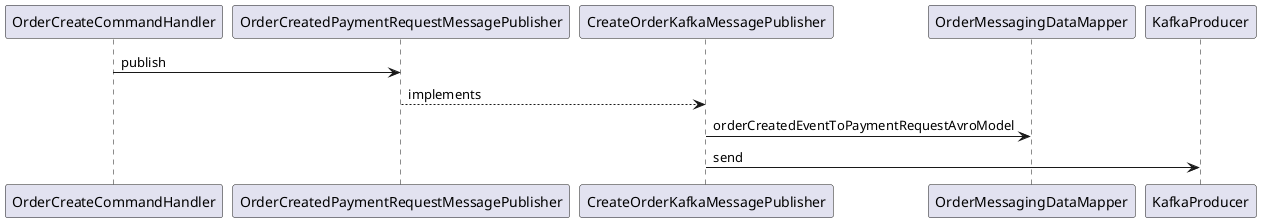 @startuml PublisherSequence
hide empty members

OrderCreateCommandHandler -> OrderCreatedPaymentRequestMessagePublisher : publish
OrderCreatedPaymentRequestMessagePublisher --> CreateOrderKafkaMessagePublisher : implements
CreateOrderKafkaMessagePublisher -> OrderMessagingDataMapper : orderCreatedEventToPaymentRequestAvroModel
CreateOrderKafkaMessagePublisher -> KafkaProducer : send

@enduml